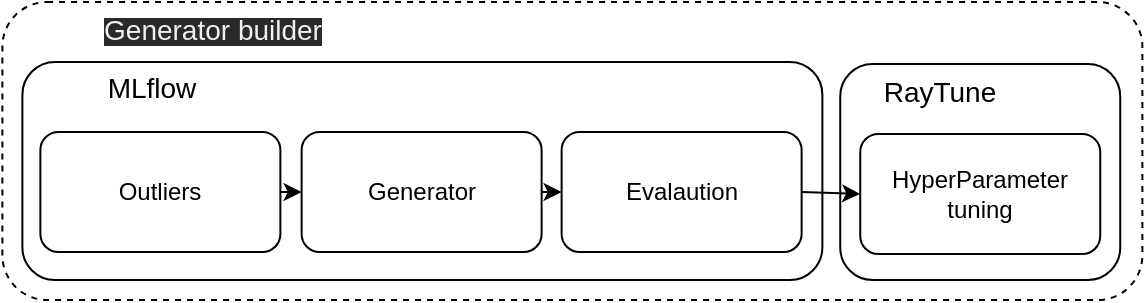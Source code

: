 <mxfile>
    <diagram id="_aAut9FGOpw1Qjv1Djvd" name="Page-1">
        <mxGraphModel dx="1495" dy="1175" grid="1" gridSize="10" guides="1" tooltips="1" connect="1" arrows="1" fold="1" page="1" pageScale="1" pageWidth="850" pageHeight="1100" math="0" shadow="0">
            <root>
                <mxCell id="0"/>
                <mxCell id="1" parent="0"/>
                <mxCell id="239" value="" style="rounded=1;whiteSpace=wrap;html=1;dashed=1;" parent="1" vertex="1">
                    <mxGeometry x="67.19" y="55" width="570" height="149" as="geometry"/>
                </mxCell>
                <mxCell id="240" value="" style="rounded=1;whiteSpace=wrap;html=1;" parent="1" vertex="1">
                    <mxGeometry x="77.19" y="85" width="400" height="109" as="geometry"/>
                </mxCell>
                <mxCell id="242" value="&lt;span style=&quot;color: rgb(240 , 240 , 240) ; font-family: &amp;#34;helvetica&amp;#34; ; font-style: normal ; font-weight: 400 ; letter-spacing: normal ; text-align: center ; text-indent: 0px ; text-transform: none ; word-spacing: 0px ; background-color: rgb(42 , 42 , 42) ; display: inline ; float: none&quot;&gt;&lt;font style=&quot;font-size: 14px&quot;&gt;Generator builder&lt;/font&gt;&lt;/span&gt;" style="text;html=1;strokeColor=none;fillColor=none;align=center;verticalAlign=middle;whiteSpace=wrap;rounded=0;" parent="1" vertex="1">
                    <mxGeometry x="116.56" y="54" width="110.63" height="30" as="geometry"/>
                </mxCell>
                <mxCell id="243" value="Evalaution" style="rounded=1;whiteSpace=wrap;html=1;" parent="1" vertex="1">
                    <mxGeometry x="346.81" y="120" width="120" height="60" as="geometry"/>
                </mxCell>
                <mxCell id="244" value="Generator" style="rounded=1;whiteSpace=wrap;html=1;" parent="1" vertex="1">
                    <mxGeometry x="216.81" y="120" width="120" height="60" as="geometry"/>
                </mxCell>
                <mxCell id="258" value="" style="endArrow=classic;html=1;entryX=0;entryY=0.5;entryDx=0;entryDy=0;exitX=1;exitY=0.5;exitDx=0;exitDy=0;" parent="1" source="244" target="243" edge="1">
                    <mxGeometry width="50" height="50" relative="1" as="geometry">
                        <mxPoint x="476.81" y="160" as="sourcePoint"/>
                        <mxPoint x="487.44" y="160" as="targetPoint"/>
                    </mxGeometry>
                </mxCell>
                <mxCell id="259" value="" style="rounded=1;whiteSpace=wrap;html=1;" parent="1" vertex="1">
                    <mxGeometry x="486.12" y="86" width="140" height="108" as="geometry"/>
                </mxCell>
                <mxCell id="260" value="HyperParameter tuning" style="rounded=1;whiteSpace=wrap;html=1;" parent="1" vertex="1">
                    <mxGeometry x="496.12" y="121" width="120" height="60" as="geometry"/>
                </mxCell>
                <mxCell id="261" value="" style="endArrow=classic;html=1;entryX=0;entryY=0.5;entryDx=0;entryDy=0;exitX=1;exitY=0.5;exitDx=0;exitDy=0;" parent="1" source="243" target="260" edge="1">
                    <mxGeometry width="50" height="50" relative="1" as="geometry">
                        <mxPoint x="469.19" y="151" as="sourcePoint"/>
                        <mxPoint x="363" y="161" as="targetPoint"/>
                    </mxGeometry>
                </mxCell>
                <mxCell id="262" value="&lt;font face=&quot;helvetica&quot;&gt;&lt;span style=&quot;font-size: 14px&quot;&gt;MLflow&lt;/span&gt;&lt;/font&gt;" style="text;html=1;strokeColor=none;fillColor=none;align=center;verticalAlign=middle;whiteSpace=wrap;rounded=0;" parent="1" vertex="1">
                    <mxGeometry x="114.81" y="83" width="54.38" height="30" as="geometry"/>
                </mxCell>
                <mxCell id="263" value="&lt;font face=&quot;helvetica&quot;&gt;&lt;span style=&quot;font-size: 14px&quot;&gt;RayTune&lt;/span&gt;&lt;/font&gt;" style="text;html=1;strokeColor=none;fillColor=none;align=center;verticalAlign=middle;whiteSpace=wrap;rounded=0;" parent="1" vertex="1">
                    <mxGeometry x="486.12" y="85" width="100" height="30" as="geometry"/>
                </mxCell>
                <mxCell id="264" value="Outliers" style="rounded=1;whiteSpace=wrap;html=1;" parent="1" vertex="1">
                    <mxGeometry x="86.19" y="120" width="120" height="60" as="geometry"/>
                </mxCell>
                <mxCell id="265" value="" style="endArrow=classic;html=1;entryX=0;entryY=0.5;entryDx=0;entryDy=0;exitX=1;exitY=0.5;exitDx=0;exitDy=0;" parent="1" source="264" target="244" edge="1">
                    <mxGeometry width="50" height="50" relative="1" as="geometry">
                        <mxPoint x="356.81" y="170" as="sourcePoint"/>
                        <mxPoint x="366.81" y="170" as="targetPoint"/>
                    </mxGeometry>
                </mxCell>
            </root>
        </mxGraphModel>
    </diagram>
</mxfile>
